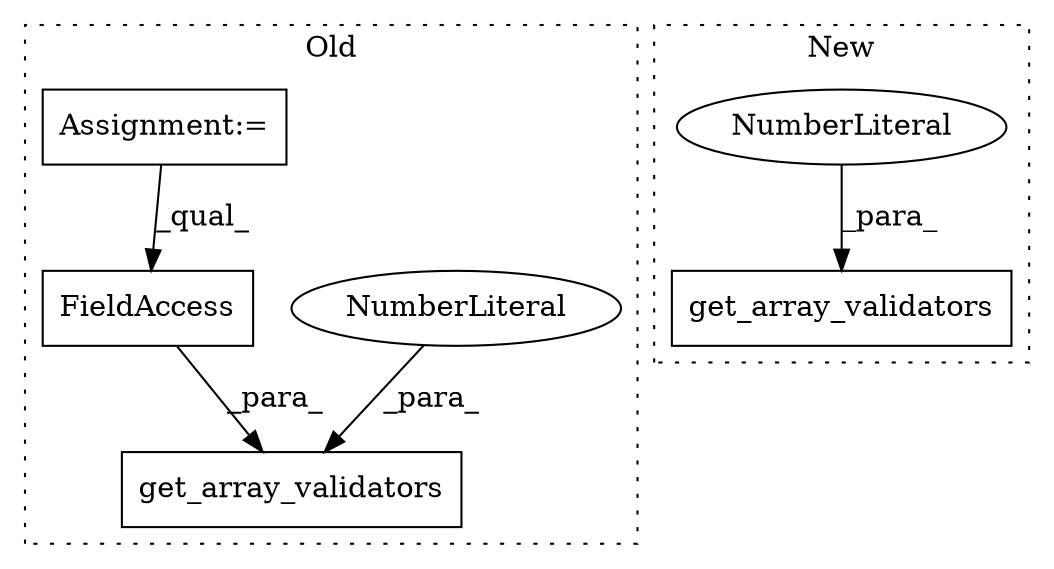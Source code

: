 digraph G {
subgraph cluster0 {
1 [label="get_array_validators" a="32" s="9064,9095" l="21,1" shape="box"];
3 [label="NumberLiteral" a="34" s="9085" l="1" shape="ellipse"];
4 [label="FieldAccess" a="22" s="9087" l="8" shape="box"];
5 [label="Assignment:=" a="7" s="8979" l="2" shape="box"];
label = "Old";
style="dotted";
}
subgraph cluster1 {
2 [label="get_array_validators" a="32" s="7946,7968" l="21,1" shape="box"];
6 [label="NumberLiteral" a="34" s="7967" l="1" shape="ellipse"];
label = "New";
style="dotted";
}
3 -> 1 [label="_para_"];
4 -> 1 [label="_para_"];
5 -> 4 [label="_qual_"];
6 -> 2 [label="_para_"];
}